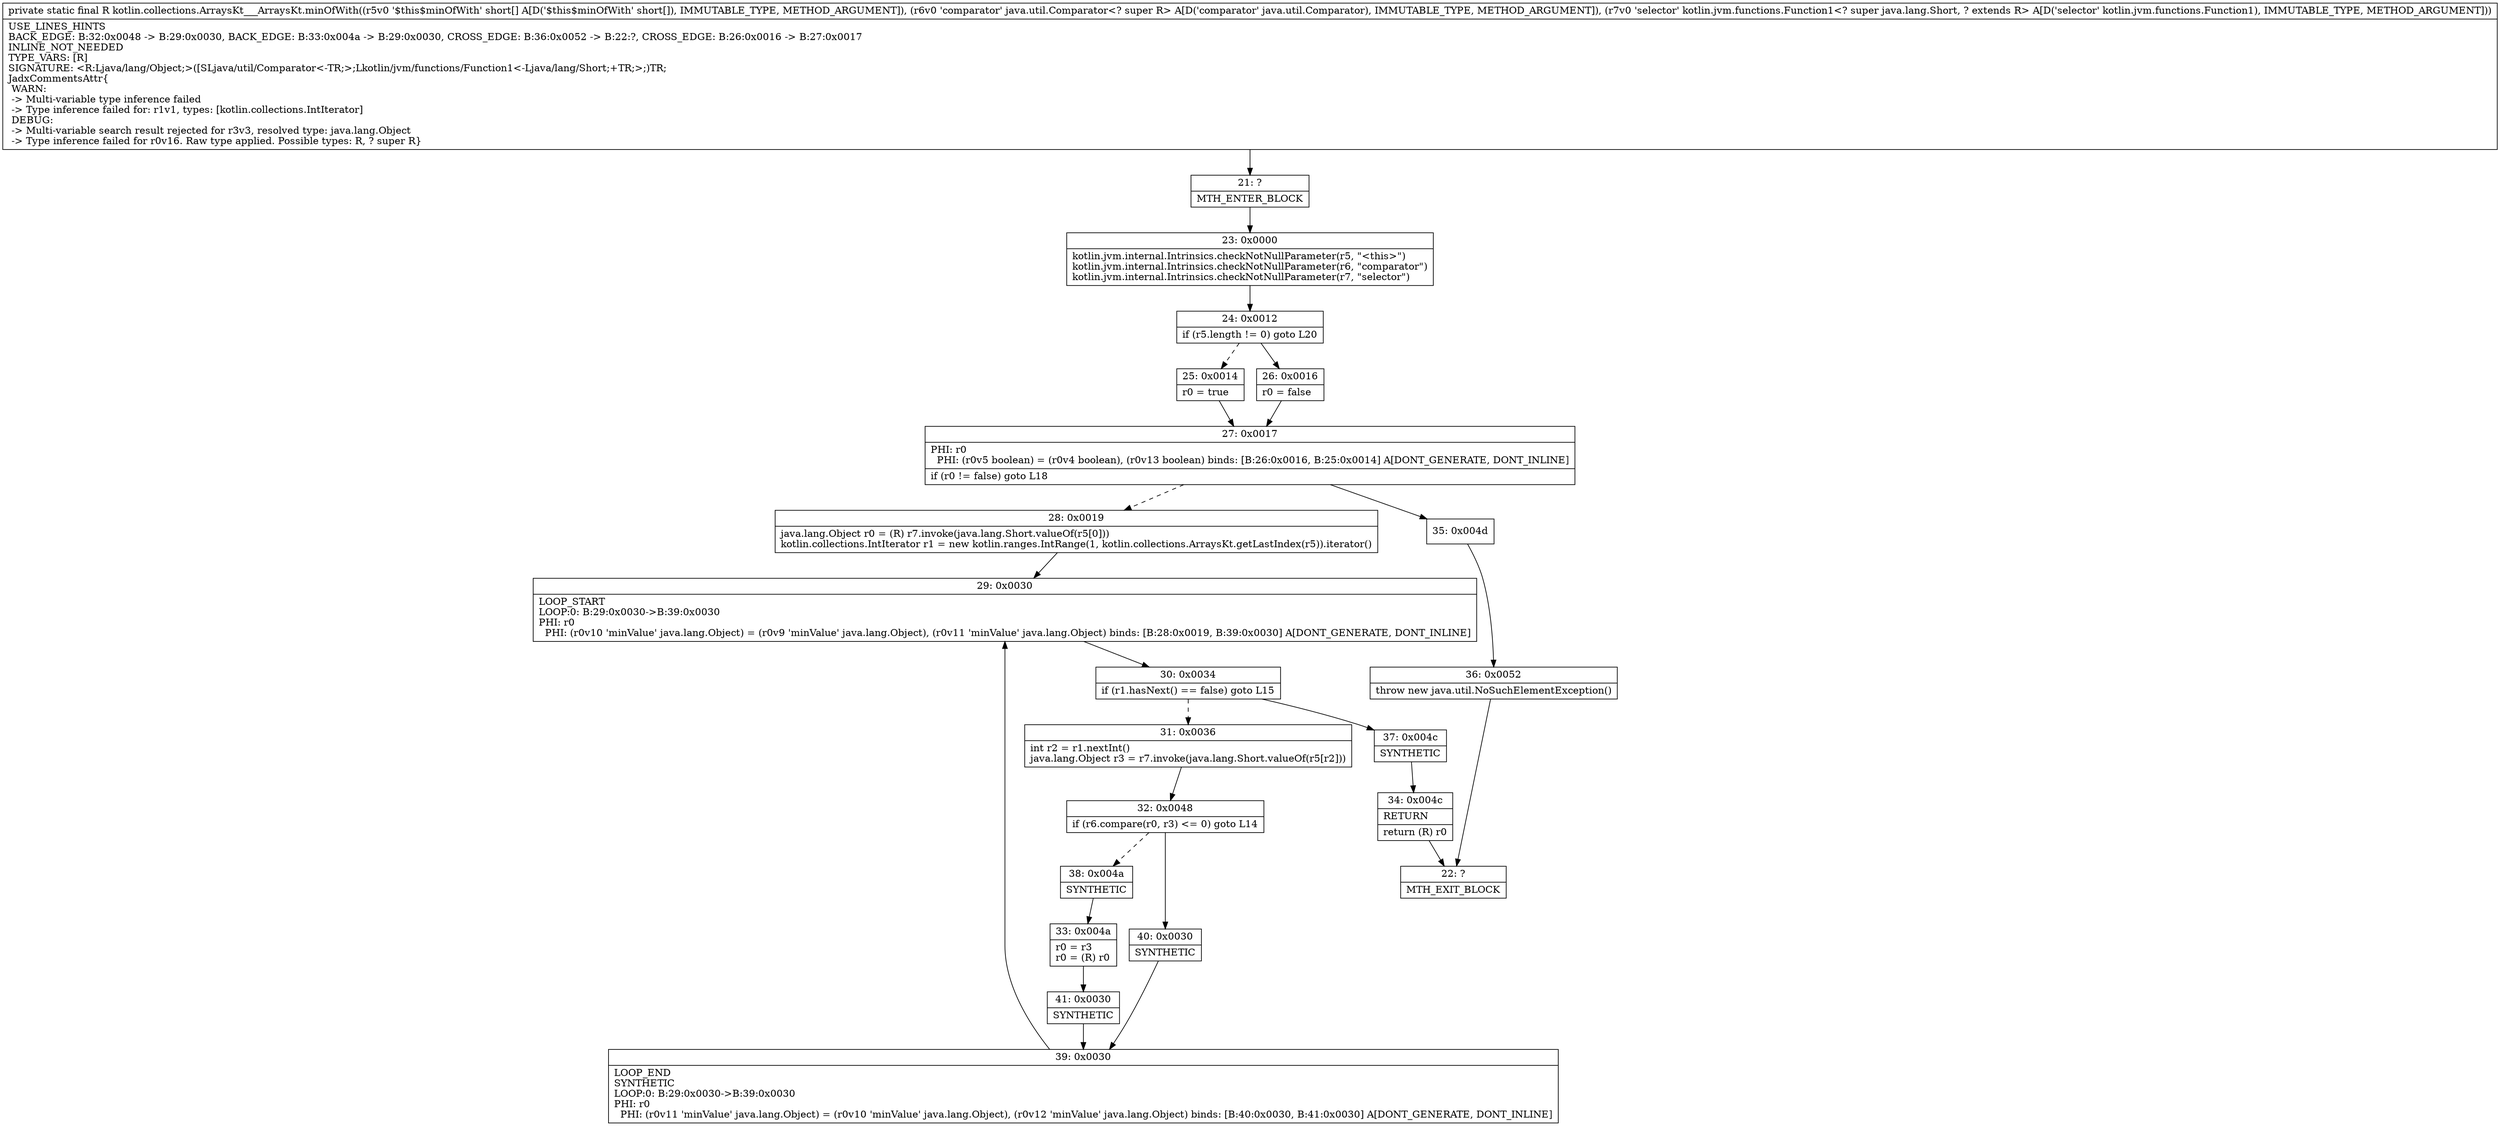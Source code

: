 digraph "CFG forkotlin.collections.ArraysKt___ArraysKt.minOfWith([SLjava\/util\/Comparator;Lkotlin\/jvm\/functions\/Function1;)Ljava\/lang\/Object;" {
Node_21 [shape=record,label="{21\:\ ?|MTH_ENTER_BLOCK\l}"];
Node_23 [shape=record,label="{23\:\ 0x0000|kotlin.jvm.internal.Intrinsics.checkNotNullParameter(r5, \"\<this\>\")\lkotlin.jvm.internal.Intrinsics.checkNotNullParameter(r6, \"comparator\")\lkotlin.jvm.internal.Intrinsics.checkNotNullParameter(r7, \"selector\")\l}"];
Node_24 [shape=record,label="{24\:\ 0x0012|if (r5.length != 0) goto L20\l}"];
Node_25 [shape=record,label="{25\:\ 0x0014|r0 = true\l}"];
Node_27 [shape=record,label="{27\:\ 0x0017|PHI: r0 \l  PHI: (r0v5 boolean) = (r0v4 boolean), (r0v13 boolean) binds: [B:26:0x0016, B:25:0x0014] A[DONT_GENERATE, DONT_INLINE]\l|if (r0 != false) goto L18\l}"];
Node_28 [shape=record,label="{28\:\ 0x0019|java.lang.Object r0 = (R) r7.invoke(java.lang.Short.valueOf(r5[0]))\lkotlin.collections.IntIterator r1 = new kotlin.ranges.IntRange(1, kotlin.collections.ArraysKt.getLastIndex(r5)).iterator()\l}"];
Node_29 [shape=record,label="{29\:\ 0x0030|LOOP_START\lLOOP:0: B:29:0x0030\-\>B:39:0x0030\lPHI: r0 \l  PHI: (r0v10 'minValue' java.lang.Object) = (r0v9 'minValue' java.lang.Object), (r0v11 'minValue' java.lang.Object) binds: [B:28:0x0019, B:39:0x0030] A[DONT_GENERATE, DONT_INLINE]\l}"];
Node_30 [shape=record,label="{30\:\ 0x0034|if (r1.hasNext() == false) goto L15\l}"];
Node_31 [shape=record,label="{31\:\ 0x0036|int r2 = r1.nextInt()\ljava.lang.Object r3 = r7.invoke(java.lang.Short.valueOf(r5[r2]))\l}"];
Node_32 [shape=record,label="{32\:\ 0x0048|if (r6.compare(r0, r3) \<= 0) goto L14\l}"];
Node_38 [shape=record,label="{38\:\ 0x004a|SYNTHETIC\l}"];
Node_33 [shape=record,label="{33\:\ 0x004a|r0 = r3\lr0 = (R) r0\l}"];
Node_41 [shape=record,label="{41\:\ 0x0030|SYNTHETIC\l}"];
Node_39 [shape=record,label="{39\:\ 0x0030|LOOP_END\lSYNTHETIC\lLOOP:0: B:29:0x0030\-\>B:39:0x0030\lPHI: r0 \l  PHI: (r0v11 'minValue' java.lang.Object) = (r0v10 'minValue' java.lang.Object), (r0v12 'minValue' java.lang.Object) binds: [B:40:0x0030, B:41:0x0030] A[DONT_GENERATE, DONT_INLINE]\l}"];
Node_40 [shape=record,label="{40\:\ 0x0030|SYNTHETIC\l}"];
Node_37 [shape=record,label="{37\:\ 0x004c|SYNTHETIC\l}"];
Node_34 [shape=record,label="{34\:\ 0x004c|RETURN\l|return (R) r0\l}"];
Node_22 [shape=record,label="{22\:\ ?|MTH_EXIT_BLOCK\l}"];
Node_35 [shape=record,label="{35\:\ 0x004d}"];
Node_36 [shape=record,label="{36\:\ 0x0052|throw new java.util.NoSuchElementException()\l}"];
Node_26 [shape=record,label="{26\:\ 0x0016|r0 = false\l}"];
MethodNode[shape=record,label="{private static final R kotlin.collections.ArraysKt___ArraysKt.minOfWith((r5v0 '$this$minOfWith' short[] A[D('$this$minOfWith' short[]), IMMUTABLE_TYPE, METHOD_ARGUMENT]), (r6v0 'comparator' java.util.Comparator\<? super R\> A[D('comparator' java.util.Comparator), IMMUTABLE_TYPE, METHOD_ARGUMENT]), (r7v0 'selector' kotlin.jvm.functions.Function1\<? super java.lang.Short, ? extends R\> A[D('selector' kotlin.jvm.functions.Function1), IMMUTABLE_TYPE, METHOD_ARGUMENT]))  | USE_LINES_HINTS\lBACK_EDGE: B:32:0x0048 \-\> B:29:0x0030, BACK_EDGE: B:33:0x004a \-\> B:29:0x0030, CROSS_EDGE: B:36:0x0052 \-\> B:22:?, CROSS_EDGE: B:26:0x0016 \-\> B:27:0x0017\lINLINE_NOT_NEEDED\lTYPE_VARS: [R]\lSIGNATURE: \<R:Ljava\/lang\/Object;\>([SLjava\/util\/Comparator\<\-TR;\>;Lkotlin\/jvm\/functions\/Function1\<\-Ljava\/lang\/Short;+TR;\>;)TR;\lJadxCommentsAttr\{\l WARN: \l \-\> Multi\-variable type inference failed\l \-\> Type inference failed for: r1v1, types: [kotlin.collections.IntIterator]\l DEBUG: \l \-\> Multi\-variable search result rejected for r3v3, resolved type: java.lang.Object\l \-\> Type inference failed for r0v16. Raw type applied. Possible types: R, ? super R\}\l}"];
MethodNode -> Node_21;Node_21 -> Node_23;
Node_23 -> Node_24;
Node_24 -> Node_25[style=dashed];
Node_24 -> Node_26;
Node_25 -> Node_27;
Node_27 -> Node_28[style=dashed];
Node_27 -> Node_35;
Node_28 -> Node_29;
Node_29 -> Node_30;
Node_30 -> Node_31[style=dashed];
Node_30 -> Node_37;
Node_31 -> Node_32;
Node_32 -> Node_38[style=dashed];
Node_32 -> Node_40;
Node_38 -> Node_33;
Node_33 -> Node_41;
Node_41 -> Node_39;
Node_39 -> Node_29;
Node_40 -> Node_39;
Node_37 -> Node_34;
Node_34 -> Node_22;
Node_35 -> Node_36;
Node_36 -> Node_22;
Node_26 -> Node_27;
}

